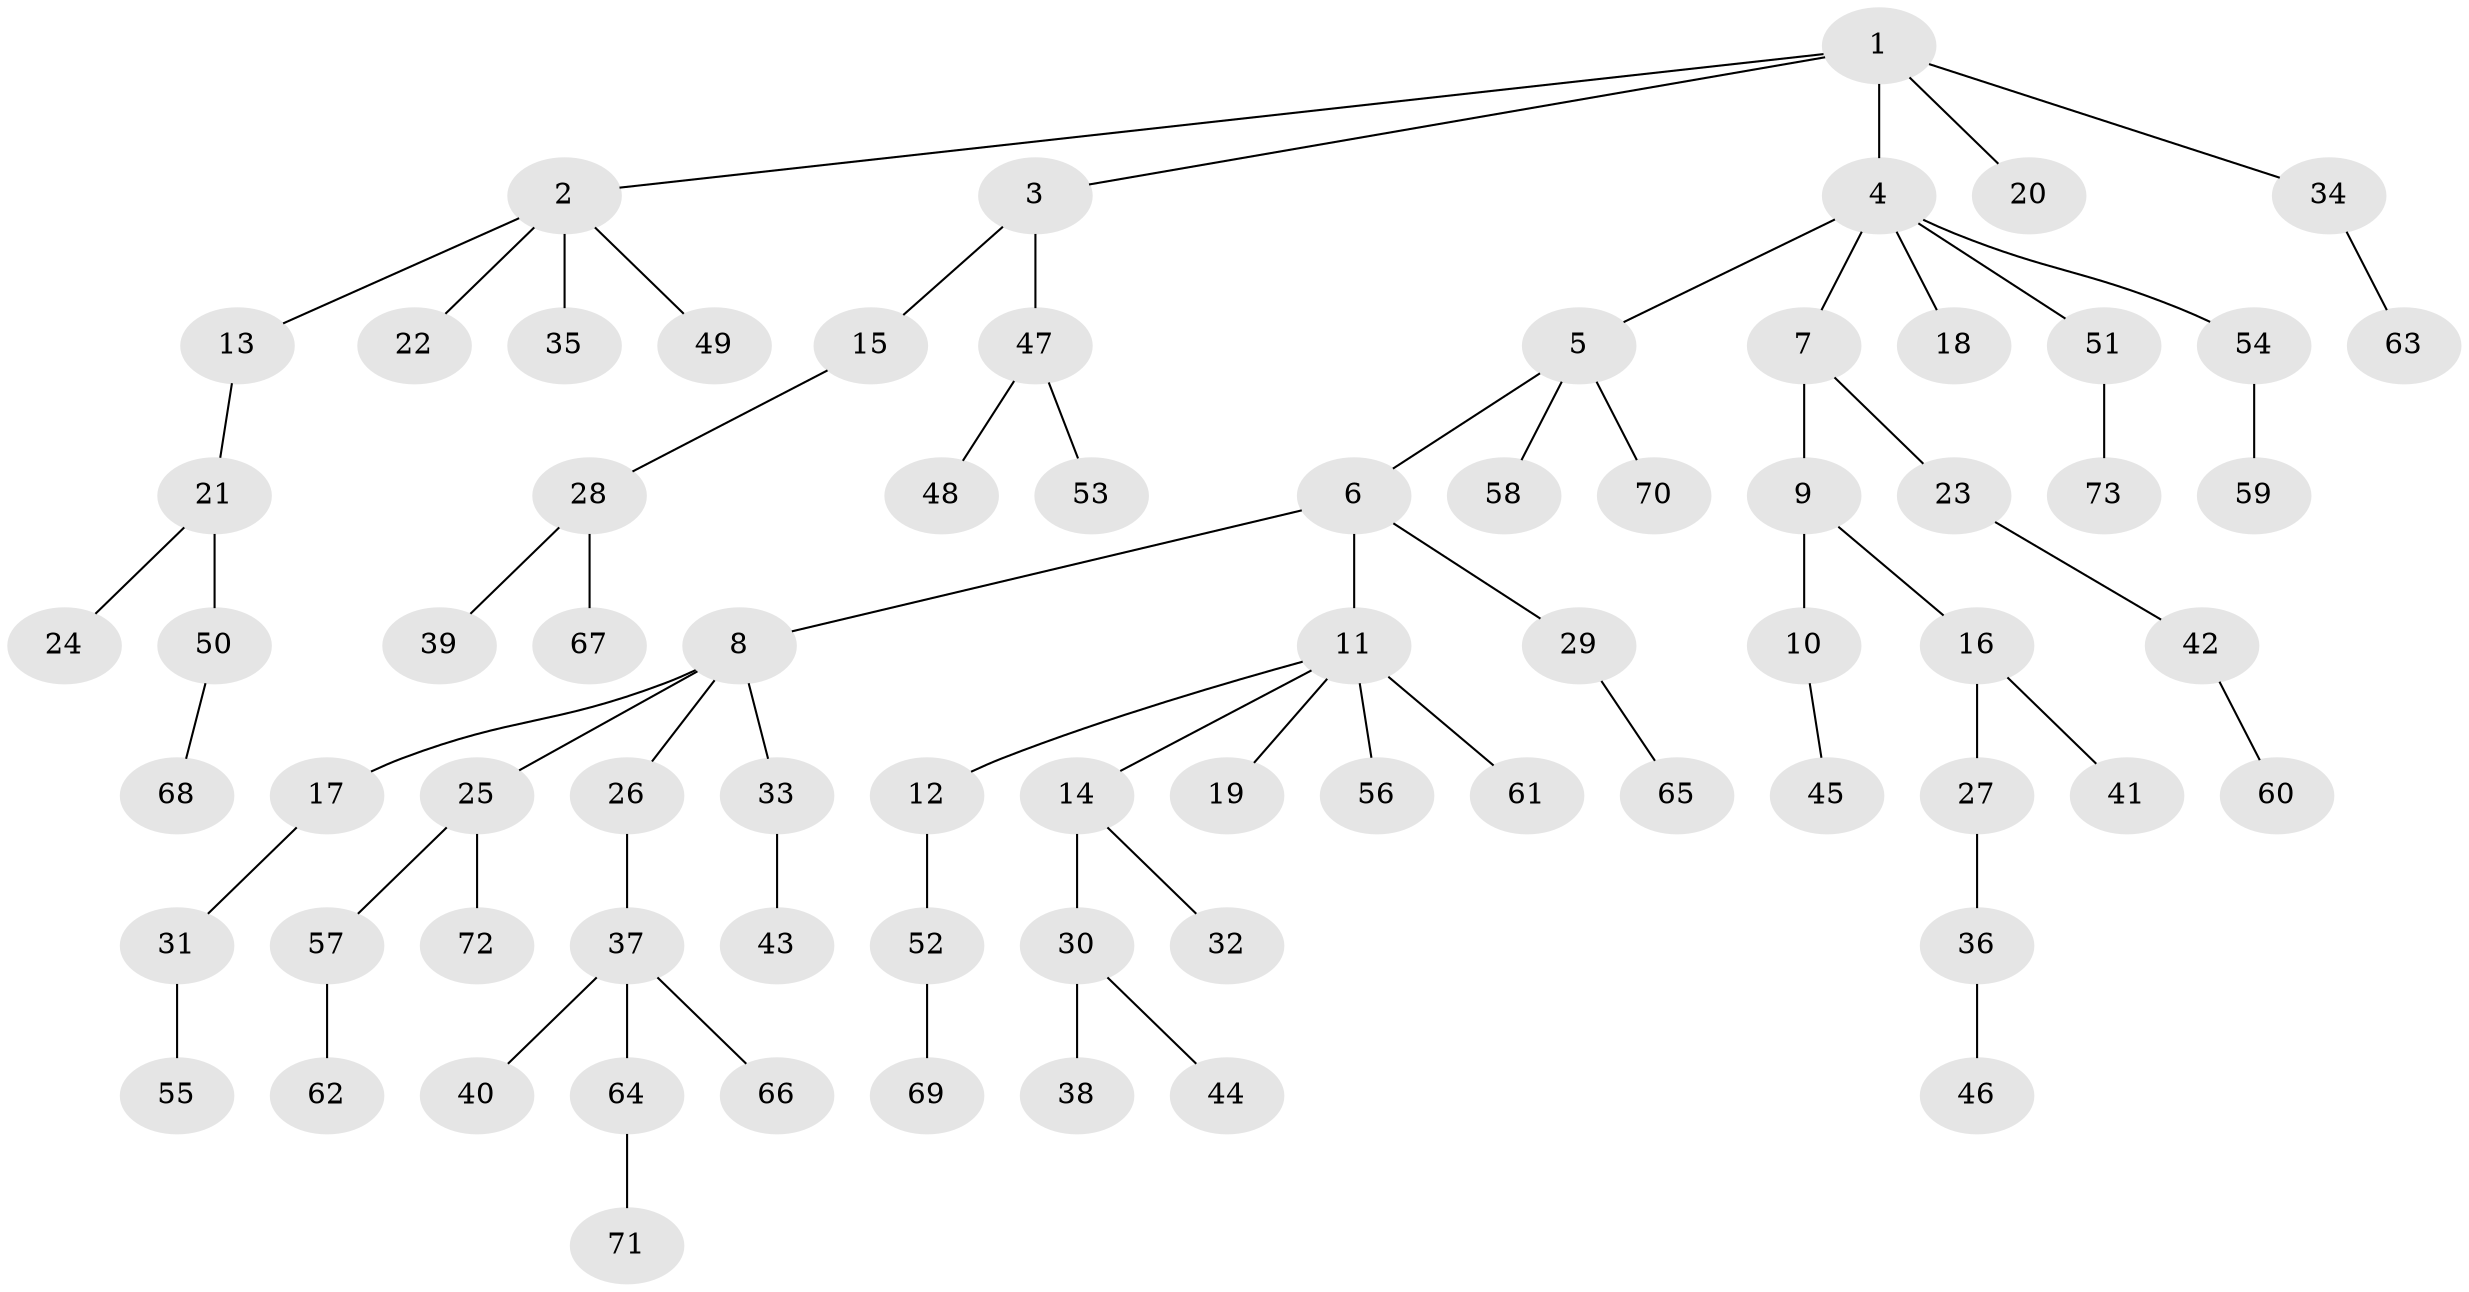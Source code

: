 // coarse degree distribution, {3: 0.13043478260869565, 2: 0.21739130434782608, 4: 0.08695652173913043, 5: 0.043478260869565216, 1: 0.5217391304347826}
// Generated by graph-tools (version 1.1) at 2025/51/03/04/25 22:51:35]
// undirected, 73 vertices, 72 edges
graph export_dot {
  node [color=gray90,style=filled];
  1;
  2;
  3;
  4;
  5;
  6;
  7;
  8;
  9;
  10;
  11;
  12;
  13;
  14;
  15;
  16;
  17;
  18;
  19;
  20;
  21;
  22;
  23;
  24;
  25;
  26;
  27;
  28;
  29;
  30;
  31;
  32;
  33;
  34;
  35;
  36;
  37;
  38;
  39;
  40;
  41;
  42;
  43;
  44;
  45;
  46;
  47;
  48;
  49;
  50;
  51;
  52;
  53;
  54;
  55;
  56;
  57;
  58;
  59;
  60;
  61;
  62;
  63;
  64;
  65;
  66;
  67;
  68;
  69;
  70;
  71;
  72;
  73;
  1 -- 2;
  1 -- 3;
  1 -- 4;
  1 -- 20;
  1 -- 34;
  2 -- 13;
  2 -- 22;
  2 -- 35;
  2 -- 49;
  3 -- 15;
  3 -- 47;
  4 -- 5;
  4 -- 7;
  4 -- 18;
  4 -- 51;
  4 -- 54;
  5 -- 6;
  5 -- 58;
  5 -- 70;
  6 -- 8;
  6 -- 11;
  6 -- 29;
  7 -- 9;
  7 -- 23;
  8 -- 17;
  8 -- 25;
  8 -- 26;
  8 -- 33;
  9 -- 10;
  9 -- 16;
  10 -- 45;
  11 -- 12;
  11 -- 14;
  11 -- 19;
  11 -- 56;
  11 -- 61;
  12 -- 52;
  13 -- 21;
  14 -- 30;
  14 -- 32;
  15 -- 28;
  16 -- 27;
  16 -- 41;
  17 -- 31;
  21 -- 24;
  21 -- 50;
  23 -- 42;
  25 -- 57;
  25 -- 72;
  26 -- 37;
  27 -- 36;
  28 -- 39;
  28 -- 67;
  29 -- 65;
  30 -- 38;
  30 -- 44;
  31 -- 55;
  33 -- 43;
  34 -- 63;
  36 -- 46;
  37 -- 40;
  37 -- 64;
  37 -- 66;
  42 -- 60;
  47 -- 48;
  47 -- 53;
  50 -- 68;
  51 -- 73;
  52 -- 69;
  54 -- 59;
  57 -- 62;
  64 -- 71;
}
